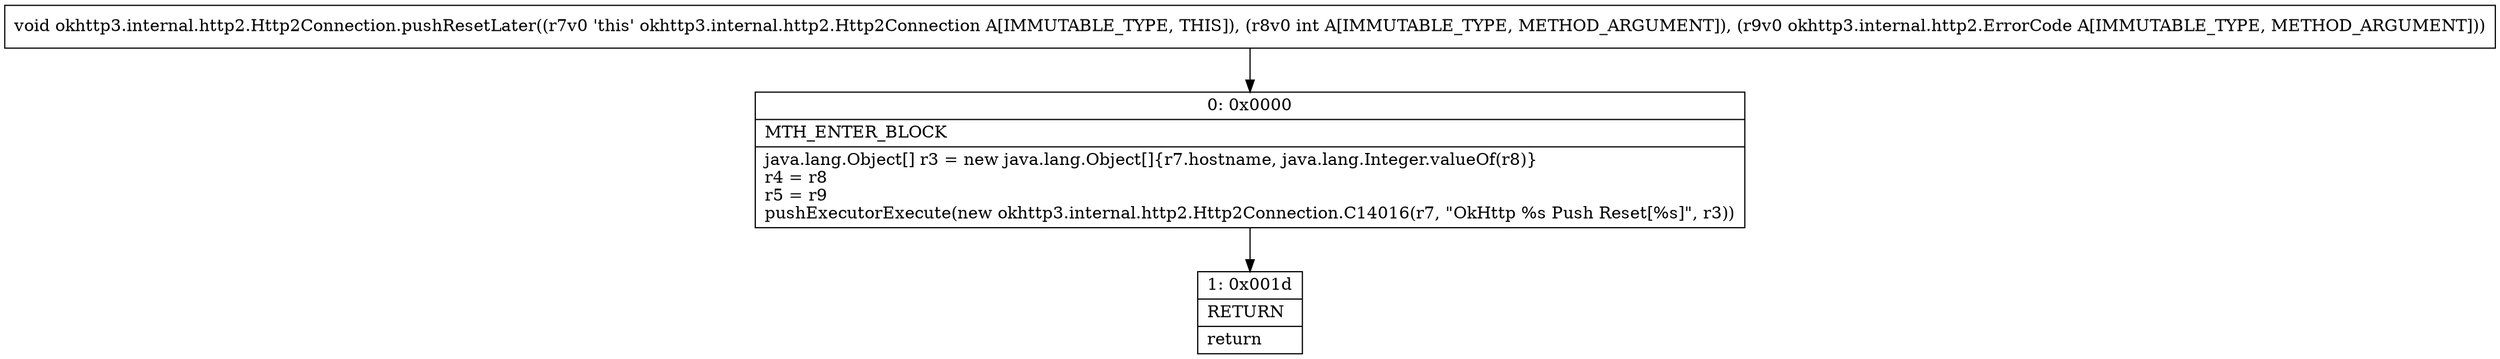 digraph "CFG forokhttp3.internal.http2.Http2Connection.pushResetLater(ILokhttp3\/internal\/http2\/ErrorCode;)V" {
Node_0 [shape=record,label="{0\:\ 0x0000|MTH_ENTER_BLOCK\l|java.lang.Object[] r3 = new java.lang.Object[]\{r7.hostname, java.lang.Integer.valueOf(r8)\}\lr4 = r8\lr5 = r9\lpushExecutorExecute(new okhttp3.internal.http2.Http2Connection.C14016(r7, \"OkHttp %s Push Reset[%s]\", r3))\l}"];
Node_1 [shape=record,label="{1\:\ 0x001d|RETURN\l|return\l}"];
MethodNode[shape=record,label="{void okhttp3.internal.http2.Http2Connection.pushResetLater((r7v0 'this' okhttp3.internal.http2.Http2Connection A[IMMUTABLE_TYPE, THIS]), (r8v0 int A[IMMUTABLE_TYPE, METHOD_ARGUMENT]), (r9v0 okhttp3.internal.http2.ErrorCode A[IMMUTABLE_TYPE, METHOD_ARGUMENT])) }"];
MethodNode -> Node_0;
Node_0 -> Node_1;
}

